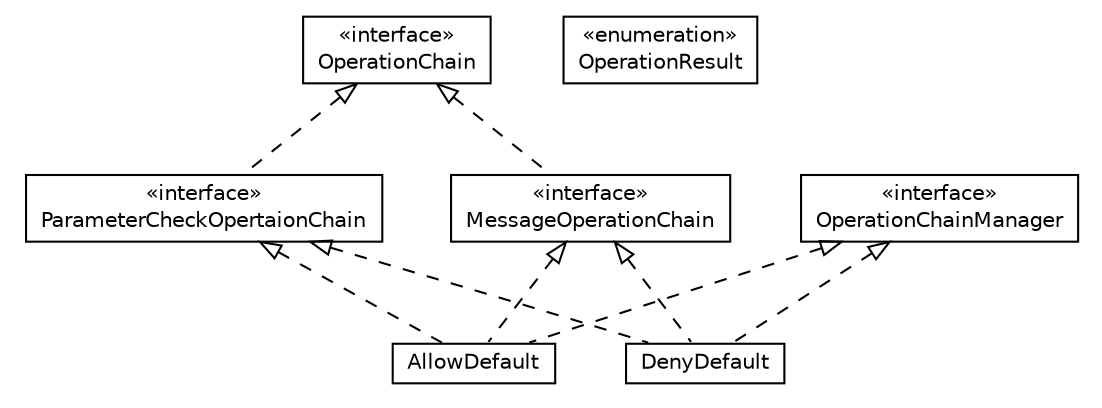 #!/usr/local/bin/dot
#
# Class diagram 
# Generated by UMLGraph version R5_6-24-gf6e263 (http://www.umlgraph.org/)
#

digraph G {
	edge [fontname="Helvetica",fontsize=10,labelfontname="Helvetica",labelfontsize=10];
	node [fontname="Helvetica",fontsize=10,shape=plaintext];
	nodesep=0.25;
	ranksep=0.5;
	// org.universAAL.ri.gateway.operations.OperationChain
	c950466 [label=<<table title="org.universAAL.ri.gateway.operations.OperationChain" border="0" cellborder="1" cellspacing="0" cellpadding="2" port="p" href="./OperationChain.html">
		<tr><td><table border="0" cellspacing="0" cellpadding="1">
<tr><td align="center" balign="center"> &#171;interface&#187; </td></tr>
<tr><td align="center" balign="center"> OperationChain </td></tr>
		</table></td></tr>
		</table>>, URL="./OperationChain.html", fontname="Helvetica", fontcolor="black", fontsize=10.0];
	// org.universAAL.ri.gateway.operations.OperationChain.OperationResult
	c950467 [label=<<table title="org.universAAL.ri.gateway.operations.OperationChain.OperationResult" border="0" cellborder="1" cellspacing="0" cellpadding="2" port="p" href="./OperationChain.OperationResult.html">
		<tr><td><table border="0" cellspacing="0" cellpadding="1">
<tr><td align="center" balign="center"> &#171;enumeration&#187; </td></tr>
<tr><td align="center" balign="center"> OperationResult </td></tr>
		</table></td></tr>
		</table>>, URL="./OperationChain.OperationResult.html", fontname="Helvetica", fontcolor="black", fontsize=10.0];
	// org.universAAL.ri.gateway.operations.AllowDefault
	c950468 [label=<<table title="org.universAAL.ri.gateway.operations.AllowDefault" border="0" cellborder="1" cellspacing="0" cellpadding="2" port="p" href="./AllowDefault.html">
		<tr><td><table border="0" cellspacing="0" cellpadding="1">
<tr><td align="center" balign="center"> AllowDefault </td></tr>
		</table></td></tr>
		</table>>, URL="./AllowDefault.html", fontname="Helvetica", fontcolor="black", fontsize=10.0];
	// org.universAAL.ri.gateway.operations.DenyDefault
	c950469 [label=<<table title="org.universAAL.ri.gateway.operations.DenyDefault" border="0" cellborder="1" cellspacing="0" cellpadding="2" port="p" href="./DenyDefault.html">
		<tr><td><table border="0" cellspacing="0" cellpadding="1">
<tr><td align="center" balign="center"> DenyDefault </td></tr>
		</table></td></tr>
		</table>>, URL="./DenyDefault.html", fontname="Helvetica", fontcolor="black", fontsize=10.0];
	// org.universAAL.ri.gateway.operations.MessageOperationChain
	c950470 [label=<<table title="org.universAAL.ri.gateway.operations.MessageOperationChain" border="0" cellborder="1" cellspacing="0" cellpadding="2" port="p" href="./MessageOperationChain.html">
		<tr><td><table border="0" cellspacing="0" cellpadding="1">
<tr><td align="center" balign="center"> &#171;interface&#187; </td></tr>
<tr><td align="center" balign="center"> MessageOperationChain </td></tr>
		</table></td></tr>
		</table>>, URL="./MessageOperationChain.html", fontname="Helvetica", fontcolor="black", fontsize=10.0];
	// org.universAAL.ri.gateway.operations.ParameterCheckOpertaionChain
	c950471 [label=<<table title="org.universAAL.ri.gateway.operations.ParameterCheckOpertaionChain" border="0" cellborder="1" cellspacing="0" cellpadding="2" port="p" href="./ParameterCheckOpertaionChain.html">
		<tr><td><table border="0" cellspacing="0" cellpadding="1">
<tr><td align="center" balign="center"> &#171;interface&#187; </td></tr>
<tr><td align="center" balign="center"> ParameterCheckOpertaionChain </td></tr>
		</table></td></tr>
		</table>>, URL="./ParameterCheckOpertaionChain.html", fontname="Helvetica", fontcolor="black", fontsize=10.0];
	// org.universAAL.ri.gateway.operations.OperationChainManager
	c950472 [label=<<table title="org.universAAL.ri.gateway.operations.OperationChainManager" border="0" cellborder="1" cellspacing="0" cellpadding="2" port="p" href="./OperationChainManager.html">
		<tr><td><table border="0" cellspacing="0" cellpadding="1">
<tr><td align="center" balign="center"> &#171;interface&#187; </td></tr>
<tr><td align="center" balign="center"> OperationChainManager </td></tr>
		</table></td></tr>
		</table>>, URL="./OperationChainManager.html", fontname="Helvetica", fontcolor="black", fontsize=10.0];
	//org.universAAL.ri.gateway.operations.AllowDefault implements org.universAAL.ri.gateway.operations.MessageOperationChain
	c950470:p -> c950468:p [dir=back,arrowtail=empty,style=dashed];
	//org.universAAL.ri.gateway.operations.AllowDefault implements org.universAAL.ri.gateway.operations.ParameterCheckOpertaionChain
	c950471:p -> c950468:p [dir=back,arrowtail=empty,style=dashed];
	//org.universAAL.ri.gateway.operations.AllowDefault implements org.universAAL.ri.gateway.operations.OperationChainManager
	c950472:p -> c950468:p [dir=back,arrowtail=empty,style=dashed];
	//org.universAAL.ri.gateway.operations.DenyDefault implements org.universAAL.ri.gateway.operations.MessageOperationChain
	c950470:p -> c950469:p [dir=back,arrowtail=empty,style=dashed];
	//org.universAAL.ri.gateway.operations.DenyDefault implements org.universAAL.ri.gateway.operations.ParameterCheckOpertaionChain
	c950471:p -> c950469:p [dir=back,arrowtail=empty,style=dashed];
	//org.universAAL.ri.gateway.operations.DenyDefault implements org.universAAL.ri.gateway.operations.OperationChainManager
	c950472:p -> c950469:p [dir=back,arrowtail=empty,style=dashed];
	//org.universAAL.ri.gateway.operations.MessageOperationChain implements org.universAAL.ri.gateway.operations.OperationChain
	c950466:p -> c950470:p [dir=back,arrowtail=empty,style=dashed];
	//org.universAAL.ri.gateway.operations.ParameterCheckOpertaionChain implements org.universAAL.ri.gateway.operations.OperationChain
	c950466:p -> c950471:p [dir=back,arrowtail=empty,style=dashed];
}

